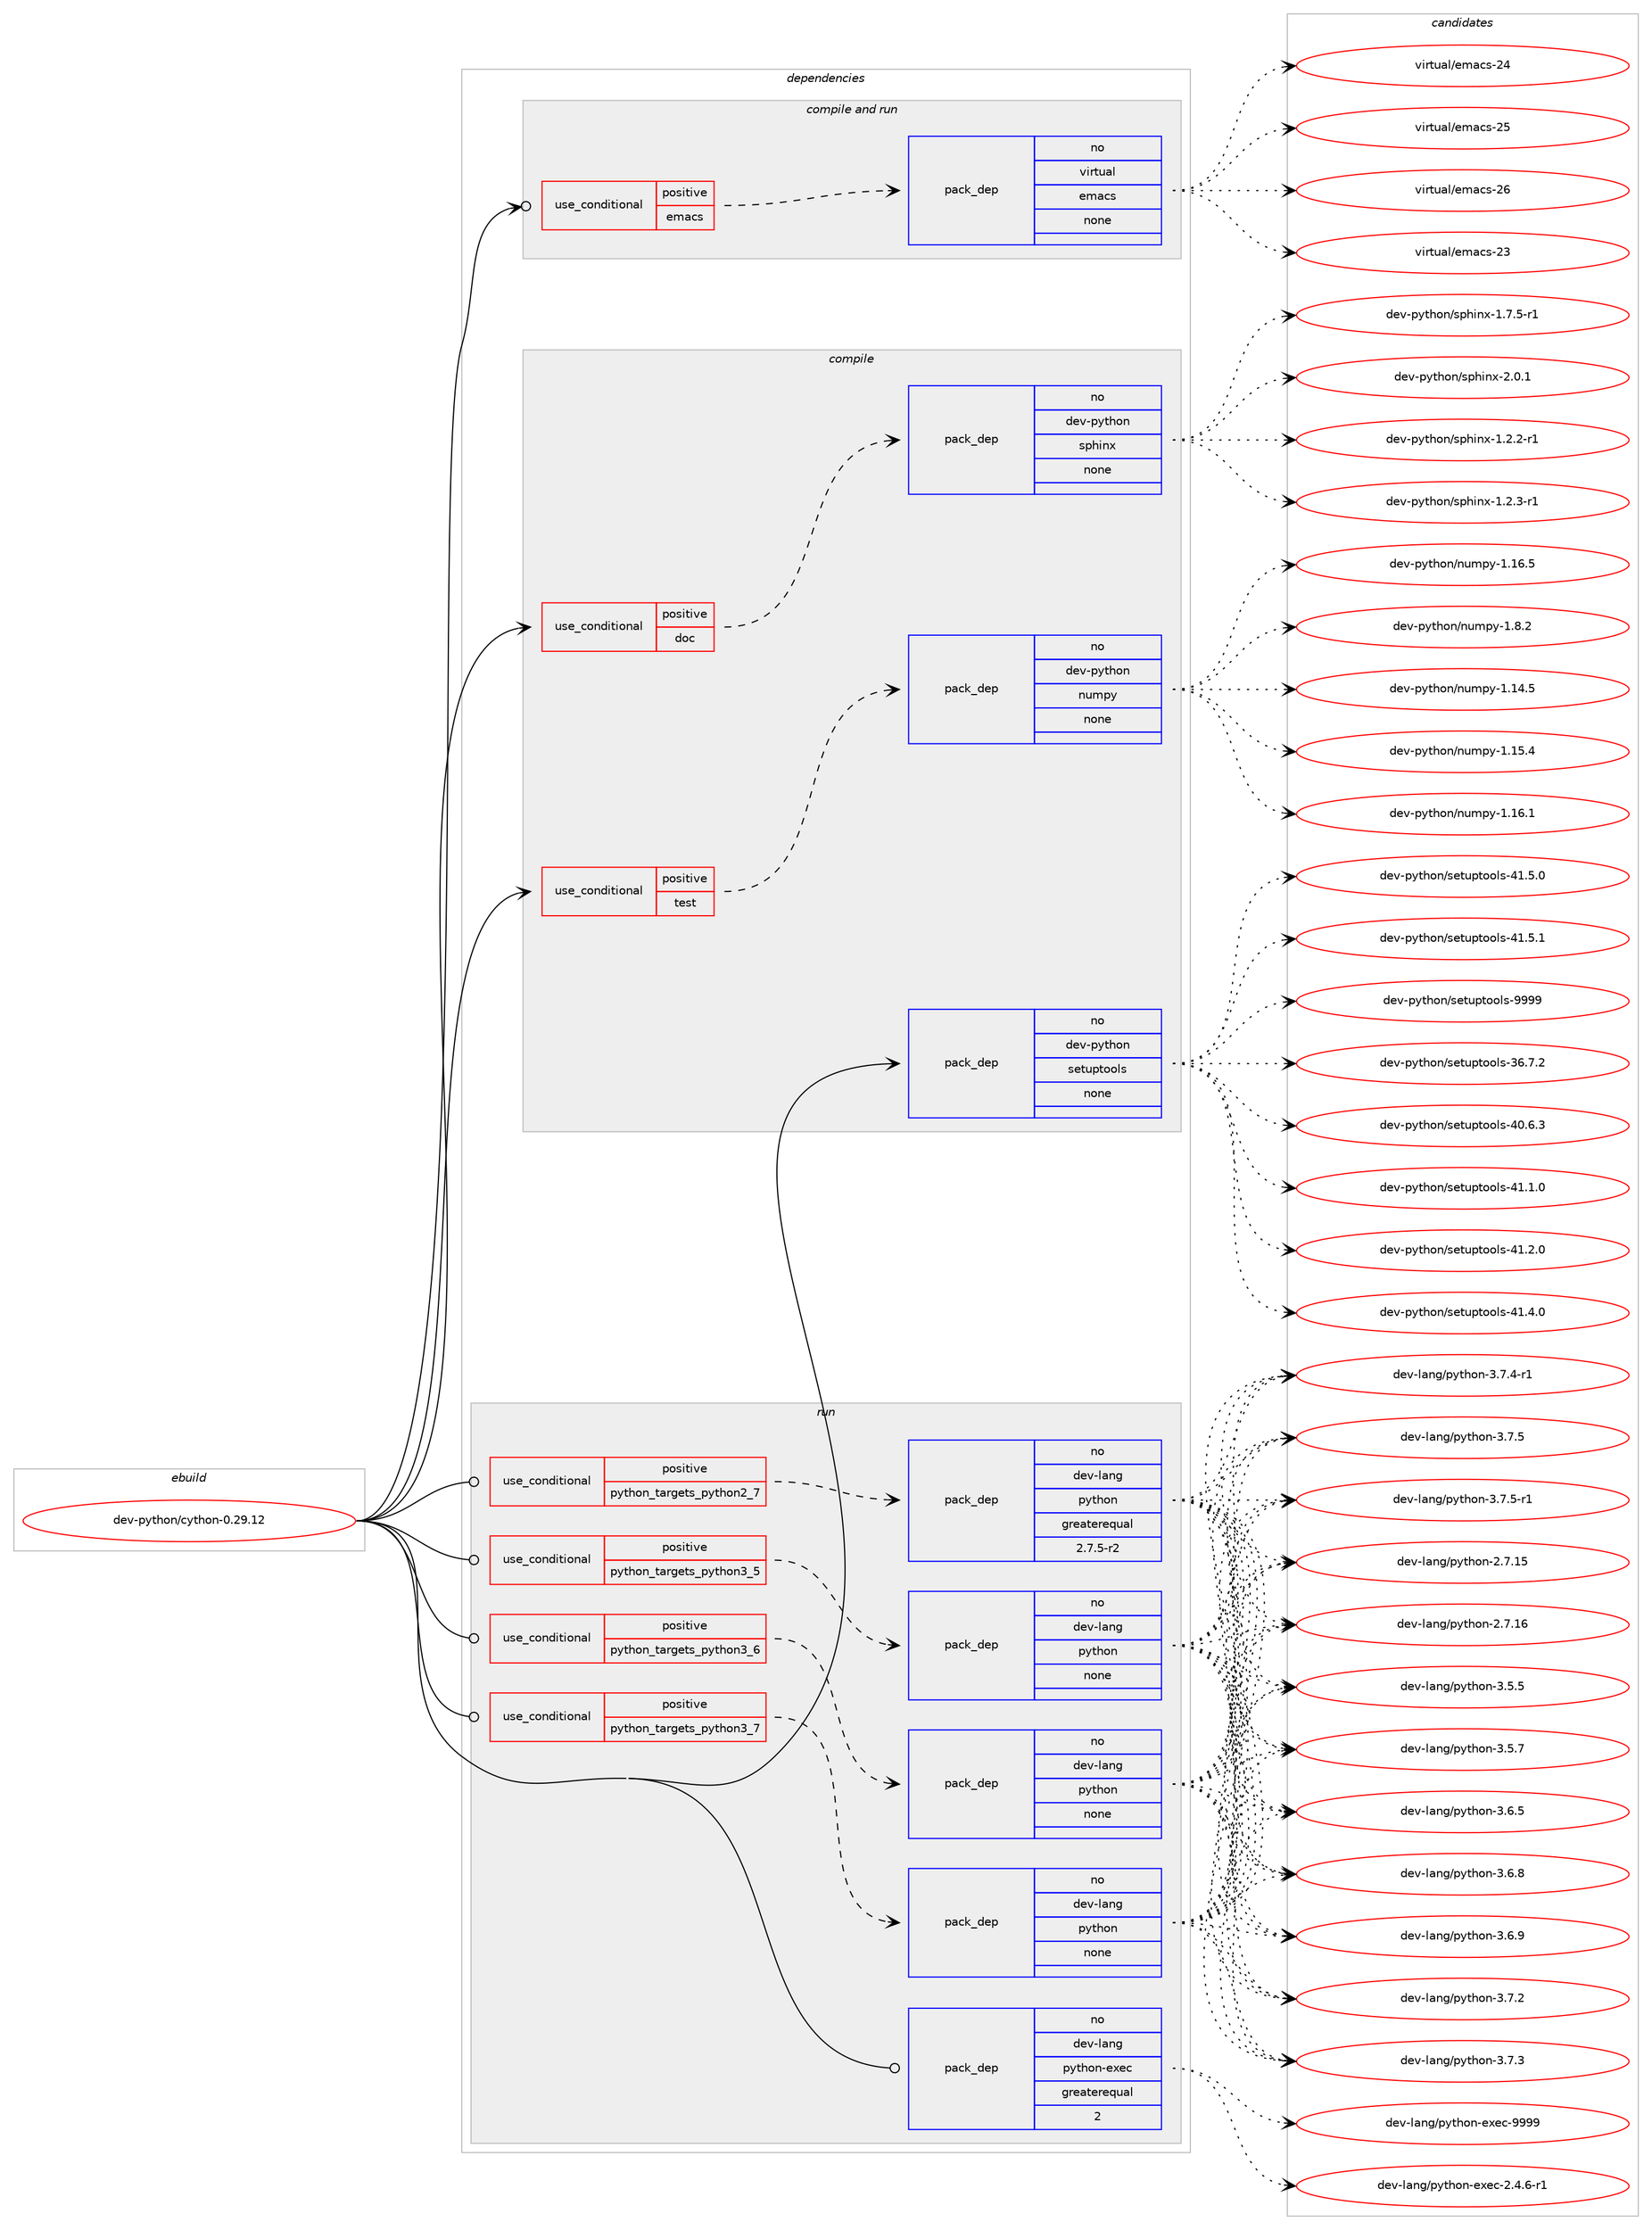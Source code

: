 digraph prolog {

# *************
# Graph options
# *************

newrank=true;
concentrate=true;
compound=true;
graph [rankdir=LR,fontname=Helvetica,fontsize=10,ranksep=1.5];#, ranksep=2.5, nodesep=0.2];
edge  [arrowhead=vee];
node  [fontname=Helvetica,fontsize=10];

# **********
# The ebuild
# **********

subgraph cluster_leftcol {
color=gray;
rank=same;
label=<<i>ebuild</i>>;
id [label="dev-python/cython-0.29.12", color=red, width=4, href="../dev-python/cython-0.29.12.svg"];
}

# ****************
# The dependencies
# ****************

subgraph cluster_midcol {
color=gray;
label=<<i>dependencies</i>>;
subgraph cluster_compile {
fillcolor="#eeeeee";
style=filled;
label=<<i>compile</i>>;
subgraph cond138184 {
dependency600818 [label=<<TABLE BORDER="0" CELLBORDER="1" CELLSPACING="0" CELLPADDING="4"><TR><TD ROWSPAN="3" CELLPADDING="10">use_conditional</TD></TR><TR><TD>positive</TD></TR><TR><TD>doc</TD></TR></TABLE>>, shape=none, color=red];
subgraph pack450841 {
dependency600819 [label=<<TABLE BORDER="0" CELLBORDER="1" CELLSPACING="0" CELLPADDING="4" WIDTH="220"><TR><TD ROWSPAN="6" CELLPADDING="30">pack_dep</TD></TR><TR><TD WIDTH="110">no</TD></TR><TR><TD>dev-python</TD></TR><TR><TD>sphinx</TD></TR><TR><TD>none</TD></TR><TR><TD></TD></TR></TABLE>>, shape=none, color=blue];
}
dependency600818:e -> dependency600819:w [weight=20,style="dashed",arrowhead="vee"];
}
id:e -> dependency600818:w [weight=20,style="solid",arrowhead="vee"];
subgraph cond138185 {
dependency600820 [label=<<TABLE BORDER="0" CELLBORDER="1" CELLSPACING="0" CELLPADDING="4"><TR><TD ROWSPAN="3" CELLPADDING="10">use_conditional</TD></TR><TR><TD>positive</TD></TR><TR><TD>test</TD></TR></TABLE>>, shape=none, color=red];
subgraph pack450842 {
dependency600821 [label=<<TABLE BORDER="0" CELLBORDER="1" CELLSPACING="0" CELLPADDING="4" WIDTH="220"><TR><TD ROWSPAN="6" CELLPADDING="30">pack_dep</TD></TR><TR><TD WIDTH="110">no</TD></TR><TR><TD>dev-python</TD></TR><TR><TD>numpy</TD></TR><TR><TD>none</TD></TR><TR><TD></TD></TR></TABLE>>, shape=none, color=blue];
}
dependency600820:e -> dependency600821:w [weight=20,style="dashed",arrowhead="vee"];
}
id:e -> dependency600820:w [weight=20,style="solid",arrowhead="vee"];
subgraph pack450843 {
dependency600822 [label=<<TABLE BORDER="0" CELLBORDER="1" CELLSPACING="0" CELLPADDING="4" WIDTH="220"><TR><TD ROWSPAN="6" CELLPADDING="30">pack_dep</TD></TR><TR><TD WIDTH="110">no</TD></TR><TR><TD>dev-python</TD></TR><TR><TD>setuptools</TD></TR><TR><TD>none</TD></TR><TR><TD></TD></TR></TABLE>>, shape=none, color=blue];
}
id:e -> dependency600822:w [weight=20,style="solid",arrowhead="vee"];
}
subgraph cluster_compileandrun {
fillcolor="#eeeeee";
style=filled;
label=<<i>compile and run</i>>;
subgraph cond138186 {
dependency600823 [label=<<TABLE BORDER="0" CELLBORDER="1" CELLSPACING="0" CELLPADDING="4"><TR><TD ROWSPAN="3" CELLPADDING="10">use_conditional</TD></TR><TR><TD>positive</TD></TR><TR><TD>emacs</TD></TR></TABLE>>, shape=none, color=red];
subgraph pack450844 {
dependency600824 [label=<<TABLE BORDER="0" CELLBORDER="1" CELLSPACING="0" CELLPADDING="4" WIDTH="220"><TR><TD ROWSPAN="6" CELLPADDING="30">pack_dep</TD></TR><TR><TD WIDTH="110">no</TD></TR><TR><TD>virtual</TD></TR><TR><TD>emacs</TD></TR><TR><TD>none</TD></TR><TR><TD></TD></TR></TABLE>>, shape=none, color=blue];
}
dependency600823:e -> dependency600824:w [weight=20,style="dashed",arrowhead="vee"];
}
id:e -> dependency600823:w [weight=20,style="solid",arrowhead="odotvee"];
}
subgraph cluster_run {
fillcolor="#eeeeee";
style=filled;
label=<<i>run</i>>;
subgraph cond138187 {
dependency600825 [label=<<TABLE BORDER="0" CELLBORDER="1" CELLSPACING="0" CELLPADDING="4"><TR><TD ROWSPAN="3" CELLPADDING="10">use_conditional</TD></TR><TR><TD>positive</TD></TR><TR><TD>python_targets_python2_7</TD></TR></TABLE>>, shape=none, color=red];
subgraph pack450845 {
dependency600826 [label=<<TABLE BORDER="0" CELLBORDER="1" CELLSPACING="0" CELLPADDING="4" WIDTH="220"><TR><TD ROWSPAN="6" CELLPADDING="30">pack_dep</TD></TR><TR><TD WIDTH="110">no</TD></TR><TR><TD>dev-lang</TD></TR><TR><TD>python</TD></TR><TR><TD>greaterequal</TD></TR><TR><TD>2.7.5-r2</TD></TR></TABLE>>, shape=none, color=blue];
}
dependency600825:e -> dependency600826:w [weight=20,style="dashed",arrowhead="vee"];
}
id:e -> dependency600825:w [weight=20,style="solid",arrowhead="odot"];
subgraph cond138188 {
dependency600827 [label=<<TABLE BORDER="0" CELLBORDER="1" CELLSPACING="0" CELLPADDING="4"><TR><TD ROWSPAN="3" CELLPADDING="10">use_conditional</TD></TR><TR><TD>positive</TD></TR><TR><TD>python_targets_python3_5</TD></TR></TABLE>>, shape=none, color=red];
subgraph pack450846 {
dependency600828 [label=<<TABLE BORDER="0" CELLBORDER="1" CELLSPACING="0" CELLPADDING="4" WIDTH="220"><TR><TD ROWSPAN="6" CELLPADDING="30">pack_dep</TD></TR><TR><TD WIDTH="110">no</TD></TR><TR><TD>dev-lang</TD></TR><TR><TD>python</TD></TR><TR><TD>none</TD></TR><TR><TD></TD></TR></TABLE>>, shape=none, color=blue];
}
dependency600827:e -> dependency600828:w [weight=20,style="dashed",arrowhead="vee"];
}
id:e -> dependency600827:w [weight=20,style="solid",arrowhead="odot"];
subgraph cond138189 {
dependency600829 [label=<<TABLE BORDER="0" CELLBORDER="1" CELLSPACING="0" CELLPADDING="4"><TR><TD ROWSPAN="3" CELLPADDING="10">use_conditional</TD></TR><TR><TD>positive</TD></TR><TR><TD>python_targets_python3_6</TD></TR></TABLE>>, shape=none, color=red];
subgraph pack450847 {
dependency600830 [label=<<TABLE BORDER="0" CELLBORDER="1" CELLSPACING="0" CELLPADDING="4" WIDTH="220"><TR><TD ROWSPAN="6" CELLPADDING="30">pack_dep</TD></TR><TR><TD WIDTH="110">no</TD></TR><TR><TD>dev-lang</TD></TR><TR><TD>python</TD></TR><TR><TD>none</TD></TR><TR><TD></TD></TR></TABLE>>, shape=none, color=blue];
}
dependency600829:e -> dependency600830:w [weight=20,style="dashed",arrowhead="vee"];
}
id:e -> dependency600829:w [weight=20,style="solid",arrowhead="odot"];
subgraph cond138190 {
dependency600831 [label=<<TABLE BORDER="0" CELLBORDER="1" CELLSPACING="0" CELLPADDING="4"><TR><TD ROWSPAN="3" CELLPADDING="10">use_conditional</TD></TR><TR><TD>positive</TD></TR><TR><TD>python_targets_python3_7</TD></TR></TABLE>>, shape=none, color=red];
subgraph pack450848 {
dependency600832 [label=<<TABLE BORDER="0" CELLBORDER="1" CELLSPACING="0" CELLPADDING="4" WIDTH="220"><TR><TD ROWSPAN="6" CELLPADDING="30">pack_dep</TD></TR><TR><TD WIDTH="110">no</TD></TR><TR><TD>dev-lang</TD></TR><TR><TD>python</TD></TR><TR><TD>none</TD></TR><TR><TD></TD></TR></TABLE>>, shape=none, color=blue];
}
dependency600831:e -> dependency600832:w [weight=20,style="dashed",arrowhead="vee"];
}
id:e -> dependency600831:w [weight=20,style="solid",arrowhead="odot"];
subgraph pack450849 {
dependency600833 [label=<<TABLE BORDER="0" CELLBORDER="1" CELLSPACING="0" CELLPADDING="4" WIDTH="220"><TR><TD ROWSPAN="6" CELLPADDING="30">pack_dep</TD></TR><TR><TD WIDTH="110">no</TD></TR><TR><TD>dev-lang</TD></TR><TR><TD>python-exec</TD></TR><TR><TD>greaterequal</TD></TR><TR><TD>2</TD></TR></TABLE>>, shape=none, color=blue];
}
id:e -> dependency600833:w [weight=20,style="solid",arrowhead="odot"];
}
}

# **************
# The candidates
# **************

subgraph cluster_choices {
rank=same;
color=gray;
label=<<i>candidates</i>>;

subgraph choice450841 {
color=black;
nodesep=1;
choice10010111845112121116104111110471151121041051101204549465046504511449 [label="dev-python/sphinx-1.2.2-r1", color=red, width=4,href="../dev-python/sphinx-1.2.2-r1.svg"];
choice10010111845112121116104111110471151121041051101204549465046514511449 [label="dev-python/sphinx-1.2.3-r1", color=red, width=4,href="../dev-python/sphinx-1.2.3-r1.svg"];
choice10010111845112121116104111110471151121041051101204549465546534511449 [label="dev-python/sphinx-1.7.5-r1", color=red, width=4,href="../dev-python/sphinx-1.7.5-r1.svg"];
choice1001011184511212111610411111047115112104105110120455046484649 [label="dev-python/sphinx-2.0.1", color=red, width=4,href="../dev-python/sphinx-2.0.1.svg"];
dependency600819:e -> choice10010111845112121116104111110471151121041051101204549465046504511449:w [style=dotted,weight="100"];
dependency600819:e -> choice10010111845112121116104111110471151121041051101204549465046514511449:w [style=dotted,weight="100"];
dependency600819:e -> choice10010111845112121116104111110471151121041051101204549465546534511449:w [style=dotted,weight="100"];
dependency600819:e -> choice1001011184511212111610411111047115112104105110120455046484649:w [style=dotted,weight="100"];
}
subgraph choice450842 {
color=black;
nodesep=1;
choice100101118451121211161041111104711011710911212145494649524653 [label="dev-python/numpy-1.14.5", color=red, width=4,href="../dev-python/numpy-1.14.5.svg"];
choice100101118451121211161041111104711011710911212145494649534652 [label="dev-python/numpy-1.15.4", color=red, width=4,href="../dev-python/numpy-1.15.4.svg"];
choice100101118451121211161041111104711011710911212145494649544649 [label="dev-python/numpy-1.16.1", color=red, width=4,href="../dev-python/numpy-1.16.1.svg"];
choice100101118451121211161041111104711011710911212145494649544653 [label="dev-python/numpy-1.16.5", color=red, width=4,href="../dev-python/numpy-1.16.5.svg"];
choice1001011184511212111610411111047110117109112121454946564650 [label="dev-python/numpy-1.8.2", color=red, width=4,href="../dev-python/numpy-1.8.2.svg"];
dependency600821:e -> choice100101118451121211161041111104711011710911212145494649524653:w [style=dotted,weight="100"];
dependency600821:e -> choice100101118451121211161041111104711011710911212145494649534652:w [style=dotted,weight="100"];
dependency600821:e -> choice100101118451121211161041111104711011710911212145494649544649:w [style=dotted,weight="100"];
dependency600821:e -> choice100101118451121211161041111104711011710911212145494649544653:w [style=dotted,weight="100"];
dependency600821:e -> choice1001011184511212111610411111047110117109112121454946564650:w [style=dotted,weight="100"];
}
subgraph choice450843 {
color=black;
nodesep=1;
choice100101118451121211161041111104711510111611711211611111110811545515446554650 [label="dev-python/setuptools-36.7.2", color=red, width=4,href="../dev-python/setuptools-36.7.2.svg"];
choice100101118451121211161041111104711510111611711211611111110811545524846544651 [label="dev-python/setuptools-40.6.3", color=red, width=4,href="../dev-python/setuptools-40.6.3.svg"];
choice100101118451121211161041111104711510111611711211611111110811545524946494648 [label="dev-python/setuptools-41.1.0", color=red, width=4,href="../dev-python/setuptools-41.1.0.svg"];
choice100101118451121211161041111104711510111611711211611111110811545524946504648 [label="dev-python/setuptools-41.2.0", color=red, width=4,href="../dev-python/setuptools-41.2.0.svg"];
choice100101118451121211161041111104711510111611711211611111110811545524946524648 [label="dev-python/setuptools-41.4.0", color=red, width=4,href="../dev-python/setuptools-41.4.0.svg"];
choice100101118451121211161041111104711510111611711211611111110811545524946534648 [label="dev-python/setuptools-41.5.0", color=red, width=4,href="../dev-python/setuptools-41.5.0.svg"];
choice100101118451121211161041111104711510111611711211611111110811545524946534649 [label="dev-python/setuptools-41.5.1", color=red, width=4,href="../dev-python/setuptools-41.5.1.svg"];
choice10010111845112121116104111110471151011161171121161111111081154557575757 [label="dev-python/setuptools-9999", color=red, width=4,href="../dev-python/setuptools-9999.svg"];
dependency600822:e -> choice100101118451121211161041111104711510111611711211611111110811545515446554650:w [style=dotted,weight="100"];
dependency600822:e -> choice100101118451121211161041111104711510111611711211611111110811545524846544651:w [style=dotted,weight="100"];
dependency600822:e -> choice100101118451121211161041111104711510111611711211611111110811545524946494648:w [style=dotted,weight="100"];
dependency600822:e -> choice100101118451121211161041111104711510111611711211611111110811545524946504648:w [style=dotted,weight="100"];
dependency600822:e -> choice100101118451121211161041111104711510111611711211611111110811545524946524648:w [style=dotted,weight="100"];
dependency600822:e -> choice100101118451121211161041111104711510111611711211611111110811545524946534648:w [style=dotted,weight="100"];
dependency600822:e -> choice100101118451121211161041111104711510111611711211611111110811545524946534649:w [style=dotted,weight="100"];
dependency600822:e -> choice10010111845112121116104111110471151011161171121161111111081154557575757:w [style=dotted,weight="100"];
}
subgraph choice450844 {
color=black;
nodesep=1;
choice11810511411611797108471011099799115455051 [label="virtual/emacs-23", color=red, width=4,href="../virtual/emacs-23.svg"];
choice11810511411611797108471011099799115455052 [label="virtual/emacs-24", color=red, width=4,href="../virtual/emacs-24.svg"];
choice11810511411611797108471011099799115455053 [label="virtual/emacs-25", color=red, width=4,href="../virtual/emacs-25.svg"];
choice11810511411611797108471011099799115455054 [label="virtual/emacs-26", color=red, width=4,href="../virtual/emacs-26.svg"];
dependency600824:e -> choice11810511411611797108471011099799115455051:w [style=dotted,weight="100"];
dependency600824:e -> choice11810511411611797108471011099799115455052:w [style=dotted,weight="100"];
dependency600824:e -> choice11810511411611797108471011099799115455053:w [style=dotted,weight="100"];
dependency600824:e -> choice11810511411611797108471011099799115455054:w [style=dotted,weight="100"];
}
subgraph choice450845 {
color=black;
nodesep=1;
choice10010111845108971101034711212111610411111045504655464953 [label="dev-lang/python-2.7.15", color=red, width=4,href="../dev-lang/python-2.7.15.svg"];
choice10010111845108971101034711212111610411111045504655464954 [label="dev-lang/python-2.7.16", color=red, width=4,href="../dev-lang/python-2.7.16.svg"];
choice100101118451089711010347112121116104111110455146534653 [label="dev-lang/python-3.5.5", color=red, width=4,href="../dev-lang/python-3.5.5.svg"];
choice100101118451089711010347112121116104111110455146534655 [label="dev-lang/python-3.5.7", color=red, width=4,href="../dev-lang/python-3.5.7.svg"];
choice100101118451089711010347112121116104111110455146544653 [label="dev-lang/python-3.6.5", color=red, width=4,href="../dev-lang/python-3.6.5.svg"];
choice100101118451089711010347112121116104111110455146544656 [label="dev-lang/python-3.6.8", color=red, width=4,href="../dev-lang/python-3.6.8.svg"];
choice100101118451089711010347112121116104111110455146544657 [label="dev-lang/python-3.6.9", color=red, width=4,href="../dev-lang/python-3.6.9.svg"];
choice100101118451089711010347112121116104111110455146554650 [label="dev-lang/python-3.7.2", color=red, width=4,href="../dev-lang/python-3.7.2.svg"];
choice100101118451089711010347112121116104111110455146554651 [label="dev-lang/python-3.7.3", color=red, width=4,href="../dev-lang/python-3.7.3.svg"];
choice1001011184510897110103471121211161041111104551465546524511449 [label="dev-lang/python-3.7.4-r1", color=red, width=4,href="../dev-lang/python-3.7.4-r1.svg"];
choice100101118451089711010347112121116104111110455146554653 [label="dev-lang/python-3.7.5", color=red, width=4,href="../dev-lang/python-3.7.5.svg"];
choice1001011184510897110103471121211161041111104551465546534511449 [label="dev-lang/python-3.7.5-r1", color=red, width=4,href="../dev-lang/python-3.7.5-r1.svg"];
dependency600826:e -> choice10010111845108971101034711212111610411111045504655464953:w [style=dotted,weight="100"];
dependency600826:e -> choice10010111845108971101034711212111610411111045504655464954:w [style=dotted,weight="100"];
dependency600826:e -> choice100101118451089711010347112121116104111110455146534653:w [style=dotted,weight="100"];
dependency600826:e -> choice100101118451089711010347112121116104111110455146534655:w [style=dotted,weight="100"];
dependency600826:e -> choice100101118451089711010347112121116104111110455146544653:w [style=dotted,weight="100"];
dependency600826:e -> choice100101118451089711010347112121116104111110455146544656:w [style=dotted,weight="100"];
dependency600826:e -> choice100101118451089711010347112121116104111110455146544657:w [style=dotted,weight="100"];
dependency600826:e -> choice100101118451089711010347112121116104111110455146554650:w [style=dotted,weight="100"];
dependency600826:e -> choice100101118451089711010347112121116104111110455146554651:w [style=dotted,weight="100"];
dependency600826:e -> choice1001011184510897110103471121211161041111104551465546524511449:w [style=dotted,weight="100"];
dependency600826:e -> choice100101118451089711010347112121116104111110455146554653:w [style=dotted,weight="100"];
dependency600826:e -> choice1001011184510897110103471121211161041111104551465546534511449:w [style=dotted,weight="100"];
}
subgraph choice450846 {
color=black;
nodesep=1;
choice10010111845108971101034711212111610411111045504655464953 [label="dev-lang/python-2.7.15", color=red, width=4,href="../dev-lang/python-2.7.15.svg"];
choice10010111845108971101034711212111610411111045504655464954 [label="dev-lang/python-2.7.16", color=red, width=4,href="../dev-lang/python-2.7.16.svg"];
choice100101118451089711010347112121116104111110455146534653 [label="dev-lang/python-3.5.5", color=red, width=4,href="../dev-lang/python-3.5.5.svg"];
choice100101118451089711010347112121116104111110455146534655 [label="dev-lang/python-3.5.7", color=red, width=4,href="../dev-lang/python-3.5.7.svg"];
choice100101118451089711010347112121116104111110455146544653 [label="dev-lang/python-3.6.5", color=red, width=4,href="../dev-lang/python-3.6.5.svg"];
choice100101118451089711010347112121116104111110455146544656 [label="dev-lang/python-3.6.8", color=red, width=4,href="../dev-lang/python-3.6.8.svg"];
choice100101118451089711010347112121116104111110455146544657 [label="dev-lang/python-3.6.9", color=red, width=4,href="../dev-lang/python-3.6.9.svg"];
choice100101118451089711010347112121116104111110455146554650 [label="dev-lang/python-3.7.2", color=red, width=4,href="../dev-lang/python-3.7.2.svg"];
choice100101118451089711010347112121116104111110455146554651 [label="dev-lang/python-3.7.3", color=red, width=4,href="../dev-lang/python-3.7.3.svg"];
choice1001011184510897110103471121211161041111104551465546524511449 [label="dev-lang/python-3.7.4-r1", color=red, width=4,href="../dev-lang/python-3.7.4-r1.svg"];
choice100101118451089711010347112121116104111110455146554653 [label="dev-lang/python-3.7.5", color=red, width=4,href="../dev-lang/python-3.7.5.svg"];
choice1001011184510897110103471121211161041111104551465546534511449 [label="dev-lang/python-3.7.5-r1", color=red, width=4,href="../dev-lang/python-3.7.5-r1.svg"];
dependency600828:e -> choice10010111845108971101034711212111610411111045504655464953:w [style=dotted,weight="100"];
dependency600828:e -> choice10010111845108971101034711212111610411111045504655464954:w [style=dotted,weight="100"];
dependency600828:e -> choice100101118451089711010347112121116104111110455146534653:w [style=dotted,weight="100"];
dependency600828:e -> choice100101118451089711010347112121116104111110455146534655:w [style=dotted,weight="100"];
dependency600828:e -> choice100101118451089711010347112121116104111110455146544653:w [style=dotted,weight="100"];
dependency600828:e -> choice100101118451089711010347112121116104111110455146544656:w [style=dotted,weight="100"];
dependency600828:e -> choice100101118451089711010347112121116104111110455146544657:w [style=dotted,weight="100"];
dependency600828:e -> choice100101118451089711010347112121116104111110455146554650:w [style=dotted,weight="100"];
dependency600828:e -> choice100101118451089711010347112121116104111110455146554651:w [style=dotted,weight="100"];
dependency600828:e -> choice1001011184510897110103471121211161041111104551465546524511449:w [style=dotted,weight="100"];
dependency600828:e -> choice100101118451089711010347112121116104111110455146554653:w [style=dotted,weight="100"];
dependency600828:e -> choice1001011184510897110103471121211161041111104551465546534511449:w [style=dotted,weight="100"];
}
subgraph choice450847 {
color=black;
nodesep=1;
choice10010111845108971101034711212111610411111045504655464953 [label="dev-lang/python-2.7.15", color=red, width=4,href="../dev-lang/python-2.7.15.svg"];
choice10010111845108971101034711212111610411111045504655464954 [label="dev-lang/python-2.7.16", color=red, width=4,href="../dev-lang/python-2.7.16.svg"];
choice100101118451089711010347112121116104111110455146534653 [label="dev-lang/python-3.5.5", color=red, width=4,href="../dev-lang/python-3.5.5.svg"];
choice100101118451089711010347112121116104111110455146534655 [label="dev-lang/python-3.5.7", color=red, width=4,href="../dev-lang/python-3.5.7.svg"];
choice100101118451089711010347112121116104111110455146544653 [label="dev-lang/python-3.6.5", color=red, width=4,href="../dev-lang/python-3.6.5.svg"];
choice100101118451089711010347112121116104111110455146544656 [label="dev-lang/python-3.6.8", color=red, width=4,href="../dev-lang/python-3.6.8.svg"];
choice100101118451089711010347112121116104111110455146544657 [label="dev-lang/python-3.6.9", color=red, width=4,href="../dev-lang/python-3.6.9.svg"];
choice100101118451089711010347112121116104111110455146554650 [label="dev-lang/python-3.7.2", color=red, width=4,href="../dev-lang/python-3.7.2.svg"];
choice100101118451089711010347112121116104111110455146554651 [label="dev-lang/python-3.7.3", color=red, width=4,href="../dev-lang/python-3.7.3.svg"];
choice1001011184510897110103471121211161041111104551465546524511449 [label="dev-lang/python-3.7.4-r1", color=red, width=4,href="../dev-lang/python-3.7.4-r1.svg"];
choice100101118451089711010347112121116104111110455146554653 [label="dev-lang/python-3.7.5", color=red, width=4,href="../dev-lang/python-3.7.5.svg"];
choice1001011184510897110103471121211161041111104551465546534511449 [label="dev-lang/python-3.7.5-r1", color=red, width=4,href="../dev-lang/python-3.7.5-r1.svg"];
dependency600830:e -> choice10010111845108971101034711212111610411111045504655464953:w [style=dotted,weight="100"];
dependency600830:e -> choice10010111845108971101034711212111610411111045504655464954:w [style=dotted,weight="100"];
dependency600830:e -> choice100101118451089711010347112121116104111110455146534653:w [style=dotted,weight="100"];
dependency600830:e -> choice100101118451089711010347112121116104111110455146534655:w [style=dotted,weight="100"];
dependency600830:e -> choice100101118451089711010347112121116104111110455146544653:w [style=dotted,weight="100"];
dependency600830:e -> choice100101118451089711010347112121116104111110455146544656:w [style=dotted,weight="100"];
dependency600830:e -> choice100101118451089711010347112121116104111110455146544657:w [style=dotted,weight="100"];
dependency600830:e -> choice100101118451089711010347112121116104111110455146554650:w [style=dotted,weight="100"];
dependency600830:e -> choice100101118451089711010347112121116104111110455146554651:w [style=dotted,weight="100"];
dependency600830:e -> choice1001011184510897110103471121211161041111104551465546524511449:w [style=dotted,weight="100"];
dependency600830:e -> choice100101118451089711010347112121116104111110455146554653:w [style=dotted,weight="100"];
dependency600830:e -> choice1001011184510897110103471121211161041111104551465546534511449:w [style=dotted,weight="100"];
}
subgraph choice450848 {
color=black;
nodesep=1;
choice10010111845108971101034711212111610411111045504655464953 [label="dev-lang/python-2.7.15", color=red, width=4,href="../dev-lang/python-2.7.15.svg"];
choice10010111845108971101034711212111610411111045504655464954 [label="dev-lang/python-2.7.16", color=red, width=4,href="../dev-lang/python-2.7.16.svg"];
choice100101118451089711010347112121116104111110455146534653 [label="dev-lang/python-3.5.5", color=red, width=4,href="../dev-lang/python-3.5.5.svg"];
choice100101118451089711010347112121116104111110455146534655 [label="dev-lang/python-3.5.7", color=red, width=4,href="../dev-lang/python-3.5.7.svg"];
choice100101118451089711010347112121116104111110455146544653 [label="dev-lang/python-3.6.5", color=red, width=4,href="../dev-lang/python-3.6.5.svg"];
choice100101118451089711010347112121116104111110455146544656 [label="dev-lang/python-3.6.8", color=red, width=4,href="../dev-lang/python-3.6.8.svg"];
choice100101118451089711010347112121116104111110455146544657 [label="dev-lang/python-3.6.9", color=red, width=4,href="../dev-lang/python-3.6.9.svg"];
choice100101118451089711010347112121116104111110455146554650 [label="dev-lang/python-3.7.2", color=red, width=4,href="../dev-lang/python-3.7.2.svg"];
choice100101118451089711010347112121116104111110455146554651 [label="dev-lang/python-3.7.3", color=red, width=4,href="../dev-lang/python-3.7.3.svg"];
choice1001011184510897110103471121211161041111104551465546524511449 [label="dev-lang/python-3.7.4-r1", color=red, width=4,href="../dev-lang/python-3.7.4-r1.svg"];
choice100101118451089711010347112121116104111110455146554653 [label="dev-lang/python-3.7.5", color=red, width=4,href="../dev-lang/python-3.7.5.svg"];
choice1001011184510897110103471121211161041111104551465546534511449 [label="dev-lang/python-3.7.5-r1", color=red, width=4,href="../dev-lang/python-3.7.5-r1.svg"];
dependency600832:e -> choice10010111845108971101034711212111610411111045504655464953:w [style=dotted,weight="100"];
dependency600832:e -> choice10010111845108971101034711212111610411111045504655464954:w [style=dotted,weight="100"];
dependency600832:e -> choice100101118451089711010347112121116104111110455146534653:w [style=dotted,weight="100"];
dependency600832:e -> choice100101118451089711010347112121116104111110455146534655:w [style=dotted,weight="100"];
dependency600832:e -> choice100101118451089711010347112121116104111110455146544653:w [style=dotted,weight="100"];
dependency600832:e -> choice100101118451089711010347112121116104111110455146544656:w [style=dotted,weight="100"];
dependency600832:e -> choice100101118451089711010347112121116104111110455146544657:w [style=dotted,weight="100"];
dependency600832:e -> choice100101118451089711010347112121116104111110455146554650:w [style=dotted,weight="100"];
dependency600832:e -> choice100101118451089711010347112121116104111110455146554651:w [style=dotted,weight="100"];
dependency600832:e -> choice1001011184510897110103471121211161041111104551465546524511449:w [style=dotted,weight="100"];
dependency600832:e -> choice100101118451089711010347112121116104111110455146554653:w [style=dotted,weight="100"];
dependency600832:e -> choice1001011184510897110103471121211161041111104551465546534511449:w [style=dotted,weight="100"];
}
subgraph choice450849 {
color=black;
nodesep=1;
choice10010111845108971101034711212111610411111045101120101994550465246544511449 [label="dev-lang/python-exec-2.4.6-r1", color=red, width=4,href="../dev-lang/python-exec-2.4.6-r1.svg"];
choice10010111845108971101034711212111610411111045101120101994557575757 [label="dev-lang/python-exec-9999", color=red, width=4,href="../dev-lang/python-exec-9999.svg"];
dependency600833:e -> choice10010111845108971101034711212111610411111045101120101994550465246544511449:w [style=dotted,weight="100"];
dependency600833:e -> choice10010111845108971101034711212111610411111045101120101994557575757:w [style=dotted,weight="100"];
}
}

}

